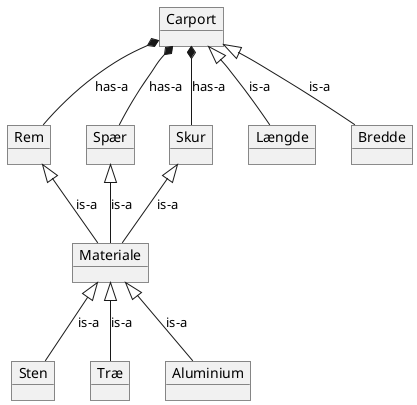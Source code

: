 @startuml
'https://plantuml.com/class-diagram



object Carport
object Rem
object Spær
object Materiale
object Skur
object Længde
object Bredde

object Sten
object Træ
object Aluminium

Materiale <|-- Sten: is-a
Materiale <|-- Træ: is-a
Materiale <|-- Aluminium: is-a

Carport *-- Rem: has-a
Carport *-- Spær: has-a
Carport *-- Skur: has-a

Carport <|-- Længde: is-a
Carport <|-- Bredde: is-a

Skur <|-- Materiale: is-a
Spær <|-- Materiale: is-a
Rem <|-- Materiale: is-a








@enduml